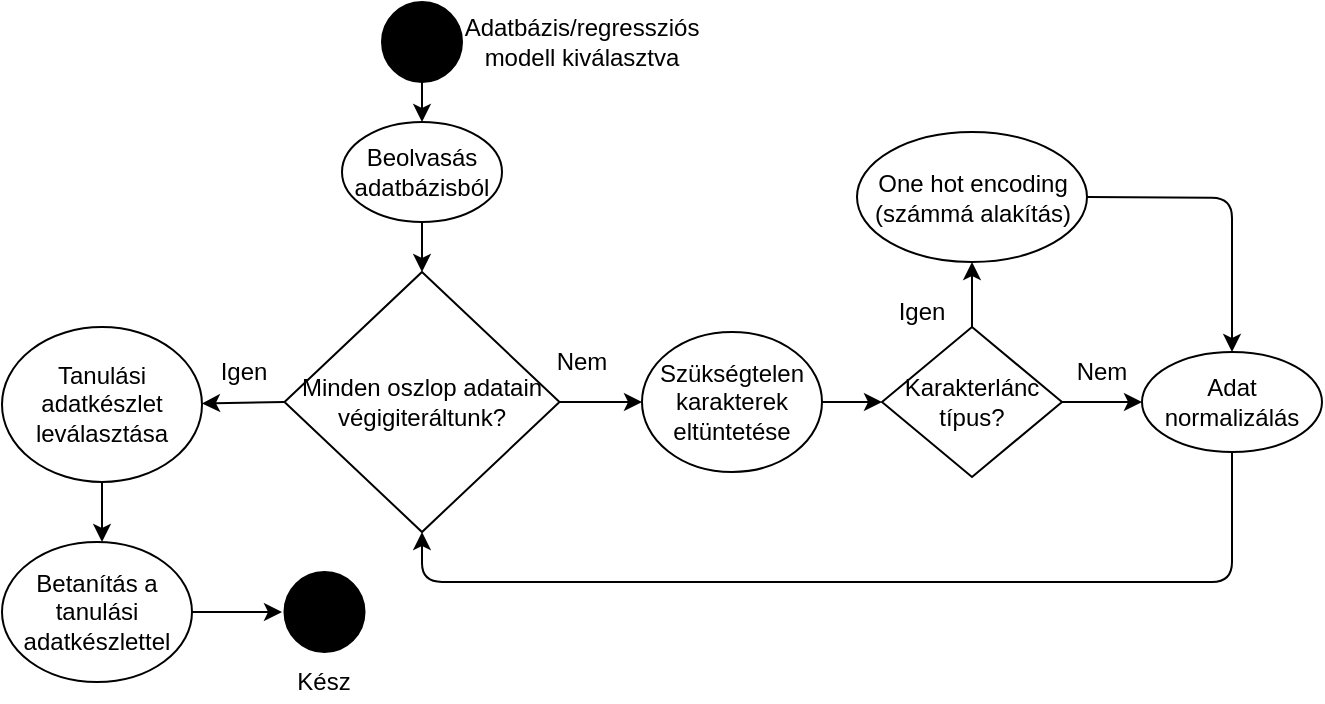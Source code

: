 <mxfile version="14.2.4" type="github">
  <diagram id="C5RBs43oDa-KdzZeNtuy" name="Page-1">
    <mxGraphModel dx="1038" dy="547" grid="1" gridSize="10" guides="1" tooltips="1" connect="1" arrows="1" fold="1" page="1" pageScale="1" pageWidth="827" pageHeight="1169" math="0" shadow="0">
      <root>
        <mxCell id="WIyWlLk6GJQsqaUBKTNV-0" />
        <mxCell id="WIyWlLk6GJQsqaUBKTNV-1" parent="WIyWlLk6GJQsqaUBKTNV-0" />
        <mxCell id="yyYljpA3hABla8xjdk4a-0" value="" style="ellipse;whiteSpace=wrap;html=1;aspect=fixed;fillColor=#000000;" vertex="1" parent="WIyWlLk6GJQsqaUBKTNV-1">
          <mxGeometry x="220" y="40" width="40" height="40" as="geometry" />
        </mxCell>
        <mxCell id="yyYljpA3hABla8xjdk4a-4" value="Adatbázis/regressziós modell kiválasztva" style="text;html=1;strokeColor=none;fillColor=none;align=center;verticalAlign=middle;whiteSpace=wrap;rounded=0;" vertex="1" parent="WIyWlLk6GJQsqaUBKTNV-1">
          <mxGeometry x="300" y="50" width="40" height="20" as="geometry" />
        </mxCell>
        <mxCell id="yyYljpA3hABla8xjdk4a-5" value="" style="endArrow=classic;html=1;exitX=0.5;exitY=1;exitDx=0;exitDy=0;entryX=0.5;entryY=0;entryDx=0;entryDy=0;" edge="1" parent="WIyWlLk6GJQsqaUBKTNV-1" source="yyYljpA3hABla8xjdk4a-0" target="yyYljpA3hABla8xjdk4a-6">
          <mxGeometry width="50" height="50" relative="1" as="geometry">
            <mxPoint x="390" y="260" as="sourcePoint" />
            <mxPoint x="240" y="120" as="targetPoint" />
          </mxGeometry>
        </mxCell>
        <mxCell id="yyYljpA3hABla8xjdk4a-6" value="Beolvasás adatbázisból" style="ellipse;whiteSpace=wrap;html=1;fillColor=#FFFFFF;" vertex="1" parent="WIyWlLk6GJQsqaUBKTNV-1">
          <mxGeometry x="200" y="100" width="80" height="50" as="geometry" />
        </mxCell>
        <mxCell id="yyYljpA3hABla8xjdk4a-7" value="" style="endArrow=classic;html=1;exitX=0.5;exitY=1;exitDx=0;exitDy=0;entryX=0.5;entryY=0;entryDx=0;entryDy=0;" edge="1" parent="WIyWlLk6GJQsqaUBKTNV-1" source="yyYljpA3hABla8xjdk4a-6" target="yyYljpA3hABla8xjdk4a-8">
          <mxGeometry width="50" height="50" relative="1" as="geometry">
            <mxPoint x="390" y="260" as="sourcePoint" />
            <mxPoint x="240" y="200" as="targetPoint" />
          </mxGeometry>
        </mxCell>
        <mxCell id="yyYljpA3hABla8xjdk4a-8" value="Minden oszlop adatain végigiteráltunk?" style="rhombus;whiteSpace=wrap;html=1;" vertex="1" parent="WIyWlLk6GJQsqaUBKTNV-1">
          <mxGeometry x="171.25" y="175" width="137.5" height="130" as="geometry" />
        </mxCell>
        <mxCell id="yyYljpA3hABla8xjdk4a-9" value="" style="endArrow=classic;html=1;exitX=1;exitY=0.5;exitDx=0;exitDy=0;" edge="1" parent="WIyWlLk6GJQsqaUBKTNV-1" source="yyYljpA3hABla8xjdk4a-8" target="yyYljpA3hABla8xjdk4a-10">
          <mxGeometry width="50" height="50" relative="1" as="geometry">
            <mxPoint x="390" y="260" as="sourcePoint" />
            <mxPoint x="330" y="240" as="targetPoint" />
          </mxGeometry>
        </mxCell>
        <mxCell id="yyYljpA3hABla8xjdk4a-10" value="Szükségtelen karakterek eltüntetése" style="ellipse;whiteSpace=wrap;html=1;" vertex="1" parent="WIyWlLk6GJQsqaUBKTNV-1">
          <mxGeometry x="350" y="205" width="90" height="70" as="geometry" />
        </mxCell>
        <mxCell id="yyYljpA3hABla8xjdk4a-11" value="" style="endArrow=classic;html=1;exitX=1;exitY=0.5;exitDx=0;exitDy=0;" edge="1" parent="WIyWlLk6GJQsqaUBKTNV-1" source="yyYljpA3hABla8xjdk4a-10">
          <mxGeometry width="50" height="50" relative="1" as="geometry">
            <mxPoint x="390" y="260" as="sourcePoint" />
            <mxPoint x="470" y="240" as="targetPoint" />
          </mxGeometry>
        </mxCell>
        <mxCell id="yyYljpA3hABla8xjdk4a-12" value="Nem" style="text;html=1;strokeColor=none;fillColor=none;align=center;verticalAlign=middle;whiteSpace=wrap;rounded=0;" vertex="1" parent="WIyWlLk6GJQsqaUBKTNV-1">
          <mxGeometry x="300" y="210" width="40" height="20" as="geometry" />
        </mxCell>
        <mxCell id="yyYljpA3hABla8xjdk4a-13" value="Karakterlánc típus?" style="rhombus;whiteSpace=wrap;html=1;fillColor=#FFFFFF;" vertex="1" parent="WIyWlLk6GJQsqaUBKTNV-1">
          <mxGeometry x="470" y="202.5" width="90" height="75" as="geometry" />
        </mxCell>
        <mxCell id="yyYljpA3hABla8xjdk4a-14" value="" style="endArrow=classic;html=1;exitX=0.5;exitY=0;exitDx=0;exitDy=0;entryX=0.5;entryY=1;entryDx=0;entryDy=0;entryPerimeter=0;" edge="1" parent="WIyWlLk6GJQsqaUBKTNV-1" source="yyYljpA3hABla8xjdk4a-13" target="yyYljpA3hABla8xjdk4a-15">
          <mxGeometry width="50" height="50" relative="1" as="geometry">
            <mxPoint x="390" y="260" as="sourcePoint" />
            <mxPoint x="515" y="180" as="targetPoint" />
          </mxGeometry>
        </mxCell>
        <mxCell id="yyYljpA3hABla8xjdk4a-15" value="One hot encoding (számmá alakítás)" style="ellipse;whiteSpace=wrap;html=1;fillColor=#FFFFFF;" vertex="1" parent="WIyWlLk6GJQsqaUBKTNV-1">
          <mxGeometry x="457.5" y="105" width="115" height="65" as="geometry" />
        </mxCell>
        <mxCell id="yyYljpA3hABla8xjdk4a-16" value="Igen" style="text;html=1;strokeColor=none;fillColor=none;align=center;verticalAlign=middle;whiteSpace=wrap;rounded=0;" vertex="1" parent="WIyWlLk6GJQsqaUBKTNV-1">
          <mxGeometry x="470" y="185" width="40" height="20" as="geometry" />
        </mxCell>
        <mxCell id="yyYljpA3hABla8xjdk4a-17" value="" style="endArrow=classic;html=1;exitX=1;exitY=0.5;exitDx=0;exitDy=0;" edge="1" parent="WIyWlLk6GJQsqaUBKTNV-1" source="yyYljpA3hABla8xjdk4a-13" target="yyYljpA3hABla8xjdk4a-18">
          <mxGeometry width="50" height="50" relative="1" as="geometry">
            <mxPoint x="390" y="260" as="sourcePoint" />
            <mxPoint x="600" y="240" as="targetPoint" />
          </mxGeometry>
        </mxCell>
        <mxCell id="yyYljpA3hABla8xjdk4a-18" value="Adat normalizálás" style="ellipse;whiteSpace=wrap;html=1;" vertex="1" parent="WIyWlLk6GJQsqaUBKTNV-1">
          <mxGeometry x="600" y="215" width="90" height="50" as="geometry" />
        </mxCell>
        <mxCell id="yyYljpA3hABla8xjdk4a-19" value="Nem" style="text;html=1;strokeColor=none;fillColor=none;align=center;verticalAlign=middle;whiteSpace=wrap;rounded=0;" vertex="1" parent="WIyWlLk6GJQsqaUBKTNV-1">
          <mxGeometry x="560" y="215" width="40" height="20" as="geometry" />
        </mxCell>
        <mxCell id="yyYljpA3hABla8xjdk4a-21" value="" style="endArrow=classic;html=1;exitX=1;exitY=0.5;exitDx=0;exitDy=0;entryX=0.5;entryY=0;entryDx=0;entryDy=0;" edge="1" parent="WIyWlLk6GJQsqaUBKTNV-1" source="yyYljpA3hABla8xjdk4a-15" target="yyYljpA3hABla8xjdk4a-18">
          <mxGeometry width="50" height="50" relative="1" as="geometry">
            <mxPoint x="390" y="260" as="sourcePoint" />
            <mxPoint x="440" y="210" as="targetPoint" />
            <Array as="points">
              <mxPoint x="645" y="138" />
            </Array>
          </mxGeometry>
        </mxCell>
        <mxCell id="yyYljpA3hABla8xjdk4a-23" value="" style="endArrow=classic;html=1;exitX=0.5;exitY=1;exitDx=0;exitDy=0;entryX=0.5;entryY=1;entryDx=0;entryDy=0;" edge="1" parent="WIyWlLk6GJQsqaUBKTNV-1" source="yyYljpA3hABla8xjdk4a-18" target="yyYljpA3hABla8xjdk4a-8">
          <mxGeometry width="50" height="50" relative="1" as="geometry">
            <mxPoint x="390" y="260" as="sourcePoint" />
            <mxPoint x="440" y="210" as="targetPoint" />
            <Array as="points">
              <mxPoint x="645" y="330" />
              <mxPoint x="240" y="330" />
            </Array>
          </mxGeometry>
        </mxCell>
        <mxCell id="yyYljpA3hABla8xjdk4a-24" value="" style="endArrow=classic;html=1;exitX=0;exitY=0.5;exitDx=0;exitDy=0;" edge="1" parent="WIyWlLk6GJQsqaUBKTNV-1" source="yyYljpA3hABla8xjdk4a-8" target="yyYljpA3hABla8xjdk4a-25">
          <mxGeometry width="50" height="50" relative="1" as="geometry">
            <mxPoint x="390" y="260" as="sourcePoint" />
            <mxPoint x="140" y="240" as="targetPoint" />
          </mxGeometry>
        </mxCell>
        <mxCell id="yyYljpA3hABla8xjdk4a-25" value="Tanulási adatkészlet leválasztása" style="ellipse;whiteSpace=wrap;html=1;" vertex="1" parent="WIyWlLk6GJQsqaUBKTNV-1">
          <mxGeometry x="30" y="202.5" width="100" height="77.5" as="geometry" />
        </mxCell>
        <mxCell id="yyYljpA3hABla8xjdk4a-26" value="Igen" style="text;html=1;strokeColor=none;fillColor=none;align=center;verticalAlign=middle;whiteSpace=wrap;rounded=0;" vertex="1" parent="WIyWlLk6GJQsqaUBKTNV-1">
          <mxGeometry x="131.25" y="215" width="40" height="20" as="geometry" />
        </mxCell>
        <mxCell id="yyYljpA3hABla8xjdk4a-27" value="" style="endArrow=classic;html=1;exitX=0.5;exitY=1;exitDx=0;exitDy=0;" edge="1" parent="WIyWlLk6GJQsqaUBKTNV-1" source="yyYljpA3hABla8xjdk4a-25">
          <mxGeometry width="50" height="50" relative="1" as="geometry">
            <mxPoint x="390" y="260" as="sourcePoint" />
            <mxPoint x="80" y="310" as="targetPoint" />
          </mxGeometry>
        </mxCell>
        <mxCell id="yyYljpA3hABla8xjdk4a-28" value="Betanítás a tanulási adatkészlettel" style="ellipse;whiteSpace=wrap;html=1;fillColor=#FFFFFF;" vertex="1" parent="WIyWlLk6GJQsqaUBKTNV-1">
          <mxGeometry x="30" y="310" width="95" height="70" as="geometry" />
        </mxCell>
        <mxCell id="yyYljpA3hABla8xjdk4a-29" value="" style="endArrow=classic;html=1;exitX=1;exitY=0.5;exitDx=0;exitDy=0;" edge="1" parent="WIyWlLk6GJQsqaUBKTNV-1" source="yyYljpA3hABla8xjdk4a-28">
          <mxGeometry width="50" height="50" relative="1" as="geometry">
            <mxPoint x="390" y="260" as="sourcePoint" />
            <mxPoint x="170" y="345" as="targetPoint" />
          </mxGeometry>
        </mxCell>
        <mxCell id="yyYljpA3hABla8xjdk4a-30" value="" style="ellipse;whiteSpace=wrap;html=1;aspect=fixed;fillColor=#000000;" vertex="1" parent="WIyWlLk6GJQsqaUBKTNV-1">
          <mxGeometry x="171.25" y="325" width="40" height="40" as="geometry" />
        </mxCell>
        <mxCell id="yyYljpA3hABla8xjdk4a-31" value="Kész" style="text;html=1;strokeColor=none;fillColor=none;align=center;verticalAlign=middle;whiteSpace=wrap;rounded=0;" vertex="1" parent="WIyWlLk6GJQsqaUBKTNV-1">
          <mxGeometry x="171.25" y="370" width="40" height="20" as="geometry" />
        </mxCell>
      </root>
    </mxGraphModel>
  </diagram>
</mxfile>
